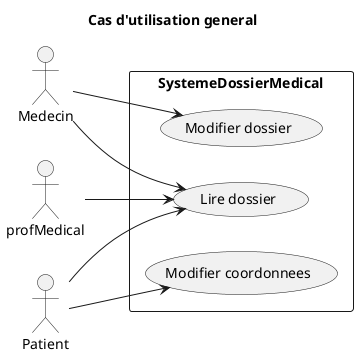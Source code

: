 @startuml casUtilisationGeneral

title Cas d'utilisation general

left to right direction
actor "Medecin" as m
actor Patient as p
actor profMedical as pm
rectangle SystemeDossierMedical {
  usecase "Lire dossier" as UC1
  usecase "Modifier coordonnees" as UC2
  usecase "Modifier dossier" as UC3
}
m --> UC1
m --> UC3

p --> UC1
p --> UC2

pm --> UC1


@enduml

